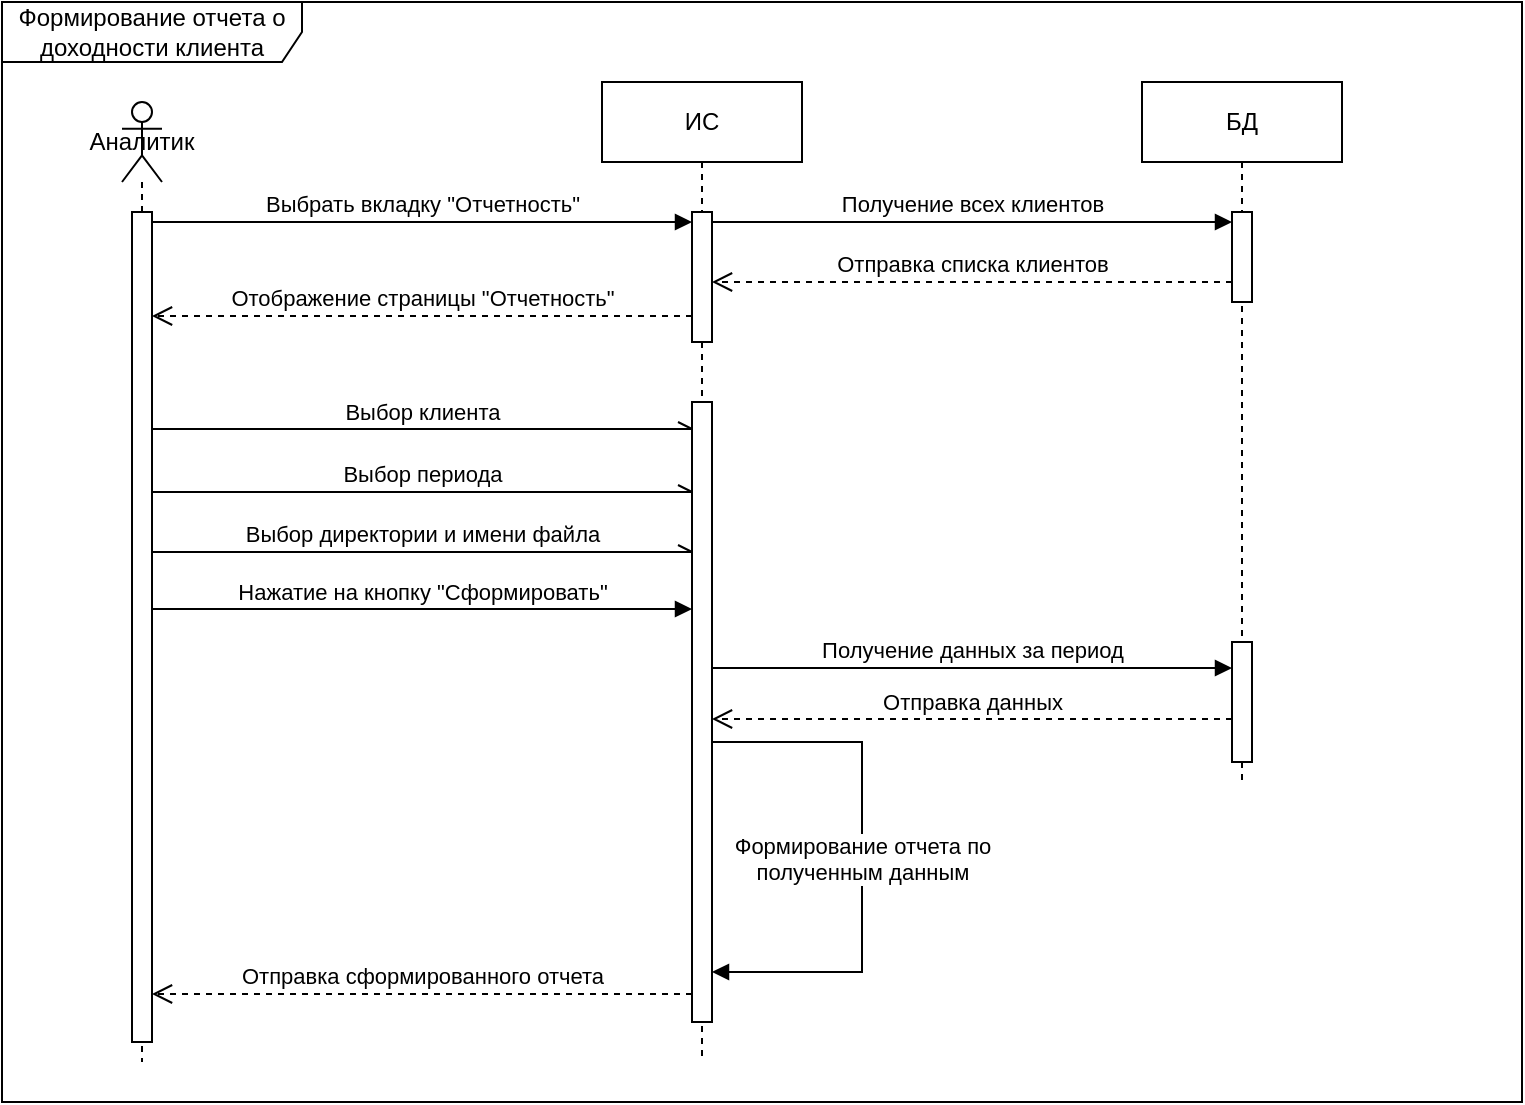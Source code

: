 <mxfile>
    <diagram id="8Jwik6Umshs3D3HTPwsj" name="Page-1">
        <mxGraphModel dx="1843" dy="668" grid="1" gridSize="10" guides="1" tooltips="1" connect="1" arrows="1" fold="1" page="1" pageScale="1" pageWidth="850" pageHeight="1100" math="0" shadow="0">
            <root>
                <mxCell id="0"/>
                <mxCell id="1" parent="0"/>
                <mxCell id="3" value="Аналитик" style="shape=umlLifeline;perimeter=lifelinePerimeter;whiteSpace=wrap;html=1;container=1;dropTarget=0;collapsible=0;recursiveResize=0;outlineConnect=0;portConstraint=eastwest;newEdgeStyle={&quot;curved&quot;:0,&quot;rounded&quot;:0};participant=umlActor;" vertex="1" parent="1">
                    <mxGeometry x="100" y="90" width="20" height="480" as="geometry"/>
                </mxCell>
                <mxCell id="2" value="" style="html=1;points=[[0,0,0,0,5],[0,1,0,0,-5],[1,0,0,0,5],[1,1,0,0,-5]];perimeter=orthogonalPerimeter;outlineConnect=0;targetShapes=umlLifeline;portConstraint=eastwest;newEdgeStyle={&quot;curved&quot;:0,&quot;rounded&quot;:0};" vertex="1" parent="3">
                    <mxGeometry x="5" y="55" width="10" height="415" as="geometry"/>
                </mxCell>
                <mxCell id="4" value="&lt;span style=&quot;color: rgb(0, 0, 0);&quot;&gt;Формирование отчета о доходности клиента&lt;/span&gt;" style="shape=umlFrame;whiteSpace=wrap;html=1;pointerEvents=0;width=150;height=30;" vertex="1" parent="1">
                    <mxGeometry x="40" y="40" width="760" height="550" as="geometry"/>
                </mxCell>
                <mxCell id="7" value="ИС" style="shape=umlLifeline;perimeter=lifelinePerimeter;whiteSpace=wrap;html=1;container=1;dropTarget=0;collapsible=0;recursiveResize=0;outlineConnect=0;portConstraint=eastwest;newEdgeStyle={&quot;curved&quot;:0,&quot;rounded&quot;:0};" vertex="1" parent="1">
                    <mxGeometry x="340" y="80" width="100" height="490" as="geometry"/>
                </mxCell>
                <mxCell id="13" value="" style="html=1;points=[[0,0,0,0,5],[0,1,0,0,-5],[1,0,0,0,5],[1,1,0,0,-5]];perimeter=orthogonalPerimeter;outlineConnect=0;targetShapes=umlLifeline;portConstraint=eastwest;newEdgeStyle={&quot;curved&quot;:0,&quot;rounded&quot;:0};" vertex="1" parent="7">
                    <mxGeometry x="45" y="160" width="10" height="310" as="geometry"/>
                </mxCell>
                <mxCell id="8" value="" style="html=1;points=[[0,0,0,0,5],[0,1,0,0,-5],[1,0,0,0,5],[1,1,0,0,-5]];perimeter=orthogonalPerimeter;outlineConnect=0;targetShapes=umlLifeline;portConstraint=eastwest;newEdgeStyle={&quot;curved&quot;:0,&quot;rounded&quot;:0};" vertex="1" parent="7">
                    <mxGeometry x="45" y="65" width="10" height="65" as="geometry"/>
                </mxCell>
                <mxCell id="9" value="Выбрать вкладку &quot;Отчетность&quot;" style="html=1;verticalAlign=bottom;endArrow=block;curved=0;rounded=0;entryX=0;entryY=0;entryDx=0;entryDy=5;entryPerimeter=0;exitX=1;exitY=0;exitDx=0;exitDy=5;exitPerimeter=0;" edge="1" parent="1" source="2" target="8">
                    <mxGeometry width="80" relative="1" as="geometry">
                        <mxPoint x="160" y="190" as="sourcePoint"/>
                        <mxPoint x="240" y="190" as="targetPoint"/>
                    </mxGeometry>
                </mxCell>
                <mxCell id="10" value="БД" style="shape=umlLifeline;perimeter=lifelinePerimeter;whiteSpace=wrap;html=1;container=1;dropTarget=0;collapsible=0;recursiveResize=0;outlineConnect=0;portConstraint=eastwest;newEdgeStyle={&quot;curved&quot;:0,&quot;rounded&quot;:0};" vertex="1" parent="1">
                    <mxGeometry x="610" y="80" width="100" height="350" as="geometry"/>
                </mxCell>
                <mxCell id="27" value="" style="html=1;points=[[0,0,0,0,5],[0,1,0,0,-5],[1,0,0,0,5],[1,1,0,0,-5]];perimeter=orthogonalPerimeter;outlineConnect=0;targetShapes=umlLifeline;portConstraint=eastwest;newEdgeStyle={&quot;curved&quot;:0,&quot;rounded&quot;:0};" vertex="1" parent="10">
                    <mxGeometry x="45" y="65" width="10" height="45" as="geometry"/>
                </mxCell>
                <mxCell id="28" value="" style="html=1;points=[[0,0,0,0,5],[0,1,0,0,-5],[1,0,0,0,5],[1,1,0,0,-5]];perimeter=orthogonalPerimeter;outlineConnect=0;targetShapes=umlLifeline;portConstraint=eastwest;newEdgeStyle={&quot;curved&quot;:0,&quot;rounded&quot;:0};" vertex="1" parent="10">
                    <mxGeometry x="45" y="280" width="10" height="60" as="geometry"/>
                </mxCell>
                <mxCell id="14" value="Выбор клиента" style="html=1;verticalAlign=bottom;endArrow=openAsync;curved=0;rounded=0;endFill=0;" edge="1" parent="1" target="13">
                    <mxGeometry width="80" relative="1" as="geometry">
                        <mxPoint x="115" y="253.5" as="sourcePoint"/>
                        <mxPoint x="389.5" y="253.5" as="targetPoint"/>
                    </mxGeometry>
                </mxCell>
                <mxCell id="15" value="&lt;span style=&quot;color: rgb(0, 0, 0);&quot;&gt;Отображение страницы &quot;Отчетность&quot;&lt;/span&gt;" style="html=1;verticalAlign=bottom;endArrow=open;dashed=1;endSize=8;curved=0;rounded=0;" edge="1" parent="1" source="8">
                    <mxGeometry relative="1" as="geometry">
                        <mxPoint x="389.5" y="197" as="sourcePoint"/>
                        <mxPoint x="115.0" y="197" as="targetPoint"/>
                        <mxPoint as="offset"/>
                    </mxGeometry>
                </mxCell>
                <mxCell id="16" value="Выбор периода&lt;span style=&quot;font-family: monospace; font-size: 0px; text-align: start; background-color: rgb(251, 251, 251);&quot;&gt;%3CmxGraphModel%3E%3Croot%3E%3CmxCell%20id%3D%220%22%2F%3E%3CmxCell%20id%3D%221%22%20parent%3D%220%22%2F%3E%3CmxCell%20id%3D%222%22%20value%3D%22%D0%92%D1%8B%D0%B1%D0%BE%D1%80%20%D0%BA%D0%BB%D0%B8%D0%B5%D0%BD%D1%82%D0%B0%22%20style%3D%22html%3D1%3BverticalAlign%3Dbottom%3BendArrow%3DopenAsync%3Bcurved%3D0%3Brounded%3D0%3BendFill%3D0%3B%22%20edge%3D%221%22%20parent%3D%221%22%3E%3CmxGeometry%20width%3D%2280%22%20relative%3D%221%22%20as%3D%22geometry%22%3E%3CmxPoint%20x%3D%22115%22%20y%3D%22253.5%22%20as%3D%22sourcePoint%22%2F%3E%3CmxPoint%20x%3D%22385%22%20y%3D%22254%22%20as%3D%22targetPoint%22%2F%3E%3C%2FmxGeometry%3E%3C%2FmxCell%3E%3C%2Froot%3E%3C%2FmxGraphModel%3E&lt;/span&gt;" style="html=1;verticalAlign=bottom;endArrow=openAsync;curved=0;rounded=0;endFill=0;" edge="1" parent="1">
                    <mxGeometry width="80" relative="1" as="geometry">
                        <mxPoint x="115" y="285" as="sourcePoint"/>
                        <mxPoint x="385" y="285" as="targetPoint"/>
                    </mxGeometry>
                </mxCell>
                <mxCell id="17" value="Выбор директории и имени файла&lt;span style=&quot;font-family: monospace; font-size: 0px; text-align: start; background-color: rgb(251, 251, 251);&quot;&gt;%3CmxGraphModel%3E%3Croot%3E%3CmxCell%20id%3D%220%22%2F%3E%3CmxCell%20id%3D%221%22%20parent%3D%220%22%2F%3E%3CmxCell%20id%3D%222%22%20value%3D%22%D0%92%D1%8B%D0%B1%D0%BE%D1%80%20%D0%BA%D0%BB%D0%B8%D0%B5%D0%BD%D1%82%D0%B0%22%20style%3D%22html%3D1%3BverticalAlign%3Dbottom%3BendArrow%3DopenAsync%3Bcurved%3D0%3Brounded%3D0%3BendFill%3D0%3B%22%20edge%3D%221%22%20parent%3D%221%22%3E%3CmxGeometry%20width%3D%2280%22%20relative%3D%221%22%20as%3D%22geometry%22%3E%3CmxPoint%20x%3D%22115%22%20y%3D%22253.5%22%20as%3D%22sourcePoint%22%2F%3E%3CmxPoint%20x%3D%22385%22%20y%3D%22254%22%20as%3D%22targetPoint%22%2F%3E%3C%2FmxGeometry%3E%3C%2FmxCell%3E%3C%2Froot%3E%3C%2FmxGraphModel&lt;/span&gt;" style="html=1;verticalAlign=bottom;endArrow=openAsync;curved=0;rounded=0;endFill=0;" edge="1" parent="1">
                    <mxGeometry width="80" relative="1" as="geometry">
                        <mxPoint x="115" y="315" as="sourcePoint"/>
                        <mxPoint x="385" y="315" as="targetPoint"/>
                    </mxGeometry>
                </mxCell>
                <mxCell id="18" value="Нажатие на кнопку &quot;Сформировать&quot;" style="html=1;verticalAlign=bottom;endArrow=block;curved=0;rounded=0;" edge="1" parent="1">
                    <mxGeometry width="80" relative="1" as="geometry">
                        <mxPoint x="115" y="343.5" as="sourcePoint"/>
                        <mxPoint x="385" y="343.5" as="targetPoint"/>
                    </mxGeometry>
                </mxCell>
                <mxCell id="19" value="Получение всех клиентов" style="html=1;verticalAlign=bottom;endArrow=block;curved=0;rounded=0;exitX=1;exitY=0;exitDx=0;exitDy=5;exitPerimeter=0;" edge="1" parent="1" source="8">
                    <mxGeometry width="80" relative="1" as="geometry">
                        <mxPoint x="390" y="160" as="sourcePoint"/>
                        <mxPoint x="655.0" y="150" as="targetPoint"/>
                    </mxGeometry>
                </mxCell>
                <mxCell id="20" value="&lt;span style=&quot;color: rgb(0, 0, 0);&quot;&gt;Отправка списка клиентов&lt;/span&gt;" style="html=1;verticalAlign=bottom;endArrow=open;dashed=1;endSize=8;curved=0;rounded=0;" edge="1" parent="1">
                    <mxGeometry x="0.004" relative="1" as="geometry">
                        <mxPoint x="655" y="180" as="sourcePoint"/>
                        <mxPoint x="395" y="180" as="targetPoint"/>
                        <mxPoint as="offset"/>
                    </mxGeometry>
                </mxCell>
                <mxCell id="21" value="Получение данных за период" style="html=1;verticalAlign=bottom;endArrow=block;curved=0;rounded=0;" edge="1" parent="1">
                    <mxGeometry width="80" relative="1" as="geometry">
                        <mxPoint x="395" y="373" as="sourcePoint"/>
                        <mxPoint x="655" y="373" as="targetPoint"/>
                    </mxGeometry>
                </mxCell>
                <mxCell id="23" value="&lt;span style=&quot;color: rgb(0, 0, 0);&quot;&gt;Отправка данных&lt;/span&gt;" style="html=1;verticalAlign=bottom;endArrow=open;dashed=1;endSize=8;curved=0;rounded=0;" edge="1" parent="1">
                    <mxGeometry relative="1" as="geometry">
                        <mxPoint x="655" y="398.5" as="sourcePoint"/>
                        <mxPoint x="395" y="398.5" as="targetPoint"/>
                        <mxPoint as="offset"/>
                    </mxGeometry>
                </mxCell>
                <mxCell id="30" value="Отправка сформированного отчета" style="html=1;verticalAlign=bottom;endArrow=open;dashed=1;endSize=8;curved=0;rounded=0;" edge="1" parent="1">
                    <mxGeometry relative="1" as="geometry">
                        <mxPoint x="385" y="536" as="sourcePoint"/>
                        <mxPoint x="115" y="536" as="targetPoint"/>
                        <mxPoint as="offset"/>
                    </mxGeometry>
                </mxCell>
                <mxCell id="26" value="Формирование отчета по&lt;div&gt;полученным данным&lt;/div&gt;" style="html=1;verticalAlign=bottom;endArrow=block;rounded=0;elbow=vertical;edgeStyle=orthogonalEdgeStyle;entryX=1;entryY=1;entryDx=0;entryDy=-5;entryPerimeter=0;" edge="1" parent="1">
                    <mxGeometry x="0.125" width="80" relative="1" as="geometry">
                        <mxPoint x="395" y="410" as="sourcePoint"/>
                        <mxPoint x="395" y="525.0" as="targetPoint"/>
                        <Array as="points">
                            <mxPoint x="470" y="410"/>
                            <mxPoint x="470" y="525"/>
                        </Array>
                        <mxPoint as="offset"/>
                    </mxGeometry>
                </mxCell>
            </root>
        </mxGraphModel>
    </diagram>
</mxfile>